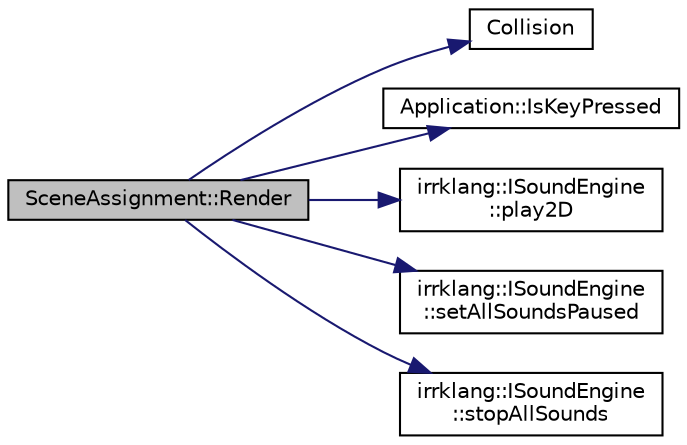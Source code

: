 digraph "SceneAssignment::Render"
{
  bgcolor="transparent";
  edge [fontname="Helvetica",fontsize="10",labelfontname="Helvetica",labelfontsize="10"];
  node [fontname="Helvetica",fontsize="10",shape=record];
  rankdir="LR";
  Node1 [label="SceneAssignment::Render",height=0.2,width=0.4,color="black", fillcolor="grey75", style="filled", fontcolor="black"];
  Node1 -> Node2 [color="midnightblue",fontsize="10",style="solid",fontname="Helvetica"];
  Node2 [label="Collision",height=0.2,width=0.4,color="black",URL="$functions_8cpp.html#a4c933ad2bbfb1c9d634908871ea18164",tooltip="Collision positions. "];
  Node1 -> Node3 [color="midnightblue",fontsize="10",style="solid",fontname="Helvetica"];
  Node3 [label="Application::IsKeyPressed",height=0.2,width=0.4,color="black",URL="$classApplication.html#a72cc9bba26506a7c0f54c346dfbd5cfe",tooltip="React to key pressed by user. "];
  Node1 -> Node4 [color="midnightblue",fontsize="10",style="solid",fontname="Helvetica"];
  Node4 [label="irrklang::ISoundEngine\l::play2D",height=0.2,width=0.4,color="black",URL="$classirrklang_1_1ISoundEngine.html#a25f612fe6479d3b22dc5bab2a2eaa927",tooltip="loads a sound source (if not loaded already) from a file and plays it. "];
  Node1 -> Node5 [color="midnightblue",fontsize="10",style="solid",fontname="Helvetica"];
  Node5 [label="irrklang::ISoundEngine\l::setAllSoundsPaused",height=0.2,width=0.4,color="black",URL="$classirrklang_1_1ISoundEngine.html#a92f1a34edd5bfdde3eaae13212eb4147",tooltip="Pauses or unpauses all currently playing sounds. "];
  Node1 -> Node6 [color="midnightblue",fontsize="10",style="solid",fontname="Helvetica"];
  Node6 [label="irrklang::ISoundEngine\l::stopAllSounds",height=0.2,width=0.4,color="black",URL="$classirrklang_1_1ISoundEngine.html#a38dbc2f1d49e3127fc4a81a9c1a2f82d",tooltip="Stops all currently playing sounds. "];
}
